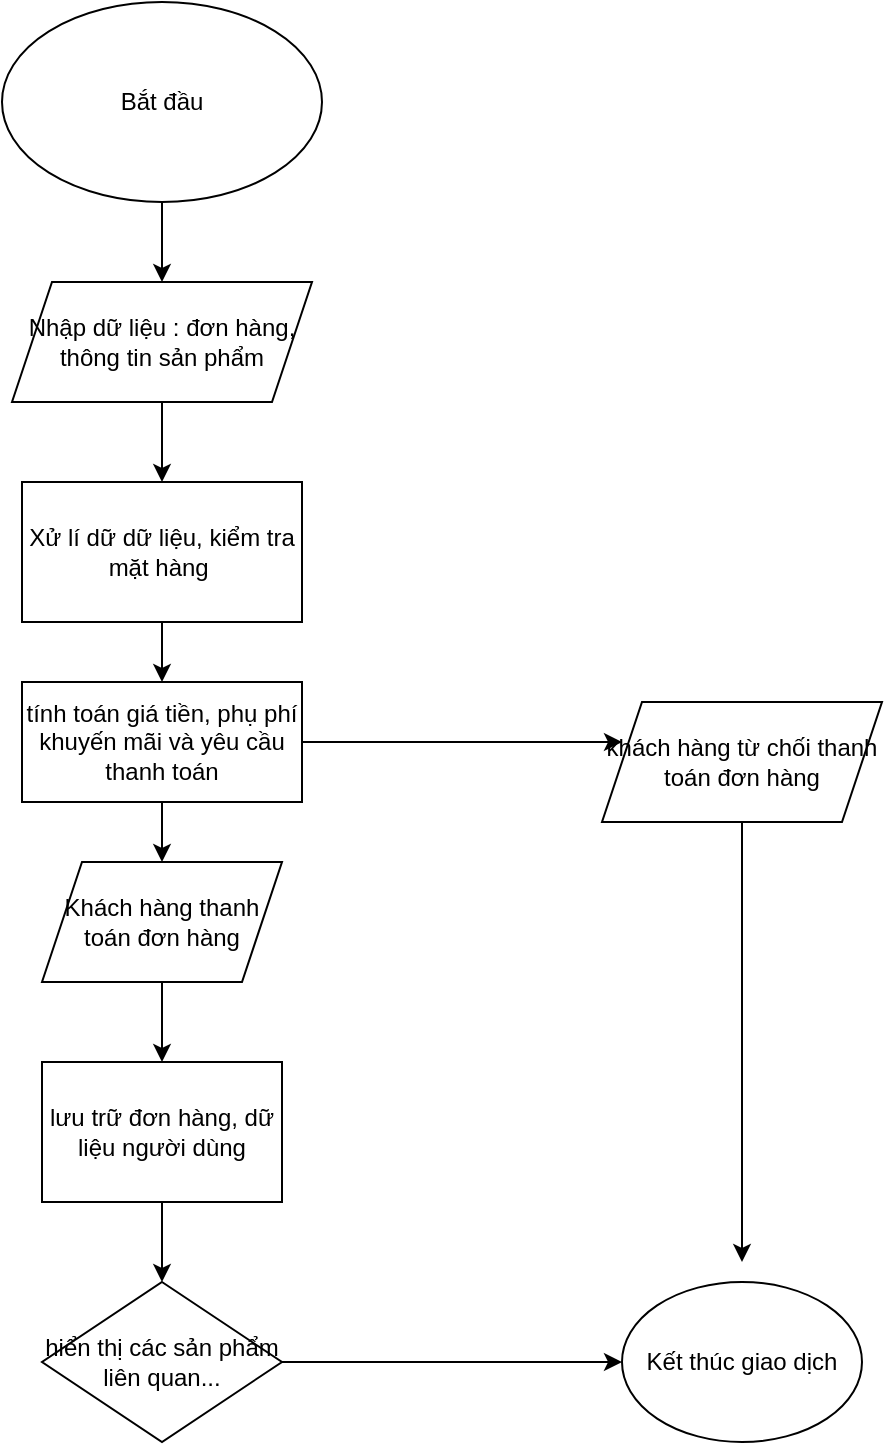 <mxfile version="28.2.3">
  <diagram id="TyKhcHpZ3WrI1ODkfFPT" name="Trang-2">
    <mxGraphModel dx="1042" dy="562" grid="1" gridSize="10" guides="1" tooltips="1" connect="1" arrows="1" fold="1" page="1" pageScale="1" pageWidth="827" pageHeight="1169" math="0" shadow="0">
      <root>
        <mxCell id="0" />
        <mxCell id="1" parent="0" />
        <mxCell id="ayoeKjZ_z30UMW4UzM_f-3" value="" style="edgeStyle=orthogonalEdgeStyle;rounded=0;orthogonalLoop=1;jettySize=auto;html=1;" parent="1" source="ayoeKjZ_z30UMW4UzM_f-1" target="ayoeKjZ_z30UMW4UzM_f-2" edge="1">
          <mxGeometry relative="1" as="geometry" />
        </mxCell>
        <mxCell id="ayoeKjZ_z30UMW4UzM_f-1" value="Bắt đầu" style="ellipse;whiteSpace=wrap;html=1;" parent="1" vertex="1">
          <mxGeometry x="170" y="140" width="160" height="100" as="geometry" />
        </mxCell>
        <mxCell id="2F0WKF6jckK8PiuRhkOx-1" style="edgeStyle=orthogonalEdgeStyle;rounded=0;orthogonalLoop=1;jettySize=auto;html=1;" parent="1" source="ayoeKjZ_z30UMW4UzM_f-2" edge="1">
          <mxGeometry relative="1" as="geometry">
            <mxPoint x="250" y="380" as="targetPoint" />
          </mxGeometry>
        </mxCell>
        <mxCell id="ayoeKjZ_z30UMW4UzM_f-2" value="Nhập dữ liệu : đơn hàng, thông tin sản phẩm" style="shape=parallelogram;perimeter=parallelogramPerimeter;whiteSpace=wrap;html=1;fixedSize=1;" parent="1" vertex="1">
          <mxGeometry x="175" y="280" width="150" height="60" as="geometry" />
        </mxCell>
        <mxCell id="2F0WKF6jckK8PiuRhkOx-3" style="edgeStyle=orthogonalEdgeStyle;rounded=0;orthogonalLoop=1;jettySize=auto;html=1;" parent="1" source="2F0WKF6jckK8PiuRhkOx-2" edge="1">
          <mxGeometry relative="1" as="geometry">
            <mxPoint x="250" y="480" as="targetPoint" />
          </mxGeometry>
        </mxCell>
        <mxCell id="2F0WKF6jckK8PiuRhkOx-2" value="Xử lí dữ dữ liệu, kiểm tra mặt hàng&amp;nbsp;" style="rounded=0;whiteSpace=wrap;html=1;" parent="1" vertex="1">
          <mxGeometry x="180" y="380" width="140" height="70" as="geometry" />
        </mxCell>
        <mxCell id="2F0WKF6jckK8PiuRhkOx-5" style="edgeStyle=orthogonalEdgeStyle;rounded=0;orthogonalLoop=1;jettySize=auto;html=1;" parent="1" source="2F0WKF6jckK8PiuRhkOx-4" edge="1">
          <mxGeometry relative="1" as="geometry">
            <mxPoint x="480" y="510" as="targetPoint" />
          </mxGeometry>
        </mxCell>
        <mxCell id="2F0WKF6jckK8PiuRhkOx-7" style="edgeStyle=orthogonalEdgeStyle;rounded=0;orthogonalLoop=1;jettySize=auto;html=1;" parent="1" source="2F0WKF6jckK8PiuRhkOx-4" target="2F0WKF6jckK8PiuRhkOx-8" edge="1">
          <mxGeometry relative="1" as="geometry">
            <mxPoint x="250" y="580" as="targetPoint" />
          </mxGeometry>
        </mxCell>
        <mxCell id="2F0WKF6jckK8PiuRhkOx-4" value="tính toán giá tiền, phụ phí khuyến mãi và yêu cầu thanh toán" style="rounded=0;whiteSpace=wrap;html=1;" parent="1" vertex="1">
          <mxGeometry x="180" y="480" width="140" height="60" as="geometry" />
        </mxCell>
        <mxCell id="oLZNWPjv2zB4ONgetcml-4" style="edgeStyle=orthogonalEdgeStyle;rounded=0;orthogonalLoop=1;jettySize=auto;html=1;" parent="1" source="2F0WKF6jckK8PiuRhkOx-6" edge="1">
          <mxGeometry relative="1" as="geometry">
            <mxPoint x="540" y="770" as="targetPoint" />
          </mxGeometry>
        </mxCell>
        <mxCell id="2F0WKF6jckK8PiuRhkOx-6" value="khách hàng từ chối thanh toán đơn hàng" style="shape=parallelogram;perimeter=parallelogramPerimeter;whiteSpace=wrap;html=1;fixedSize=1;" parent="1" vertex="1">
          <mxGeometry x="470" y="490" width="140" height="60" as="geometry" />
        </mxCell>
        <mxCell id="2F0WKF6jckK8PiuRhkOx-9" style="edgeStyle=orthogonalEdgeStyle;rounded=0;orthogonalLoop=1;jettySize=auto;html=1;" parent="1" source="2F0WKF6jckK8PiuRhkOx-8" edge="1">
          <mxGeometry relative="1" as="geometry">
            <mxPoint x="250" y="670" as="targetPoint" />
          </mxGeometry>
        </mxCell>
        <mxCell id="2F0WKF6jckK8PiuRhkOx-8" value="Khách hàng thanh toán đơn hàng" style="shape=parallelogram;perimeter=parallelogramPerimeter;whiteSpace=wrap;html=1;fixedSize=1;" parent="1" vertex="1">
          <mxGeometry x="190" y="570" width="120" height="60" as="geometry" />
        </mxCell>
        <mxCell id="2F0WKF6jckK8PiuRhkOx-11" style="edgeStyle=orthogonalEdgeStyle;rounded=0;orthogonalLoop=1;jettySize=auto;html=1;" parent="1" source="2F0WKF6jckK8PiuRhkOx-10" target="2F0WKF6jckK8PiuRhkOx-12" edge="1">
          <mxGeometry relative="1" as="geometry">
            <mxPoint x="250" y="780" as="targetPoint" />
          </mxGeometry>
        </mxCell>
        <mxCell id="2F0WKF6jckK8PiuRhkOx-10" value="lưu trữ đơn hàng, dữ liệu người dùng" style="rounded=0;whiteSpace=wrap;html=1;" parent="1" vertex="1">
          <mxGeometry x="190" y="670" width="120" height="70" as="geometry" />
        </mxCell>
        <mxCell id="oLZNWPjv2zB4ONgetcml-1" style="edgeStyle=orthogonalEdgeStyle;rounded=0;orthogonalLoop=1;jettySize=auto;html=1;" parent="1" source="2F0WKF6jckK8PiuRhkOx-12" edge="1">
          <mxGeometry relative="1" as="geometry">
            <mxPoint x="480" y="820" as="targetPoint" />
          </mxGeometry>
        </mxCell>
        <mxCell id="2F0WKF6jckK8PiuRhkOx-12" value="hiển thị các sản phẩm liên quan..." style="rhombus;whiteSpace=wrap;html=1;" parent="1" vertex="1">
          <mxGeometry x="190" y="780" width="120" height="80" as="geometry" />
        </mxCell>
        <mxCell id="oLZNWPjv2zB4ONgetcml-2" value="Kết thúc giao dịch" style="ellipse;whiteSpace=wrap;html=1;" parent="1" vertex="1">
          <mxGeometry x="480" y="780" width="120" height="80" as="geometry" />
        </mxCell>
      </root>
    </mxGraphModel>
  </diagram>
</mxfile>
